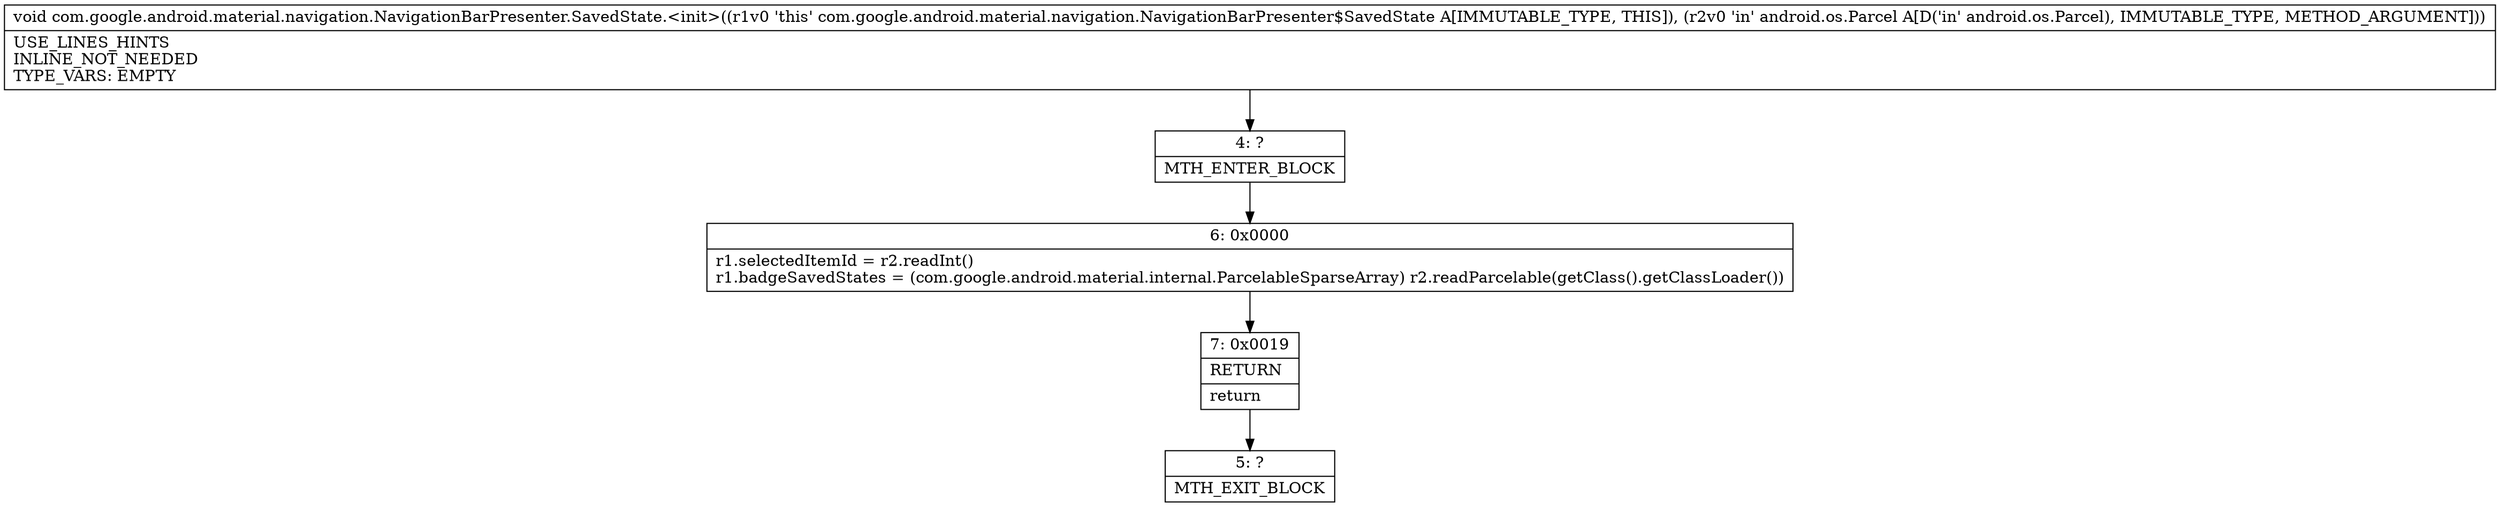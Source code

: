 digraph "CFG forcom.google.android.material.navigation.NavigationBarPresenter.SavedState.\<init\>(Landroid\/os\/Parcel;)V" {
Node_4 [shape=record,label="{4\:\ ?|MTH_ENTER_BLOCK\l}"];
Node_6 [shape=record,label="{6\:\ 0x0000|r1.selectedItemId = r2.readInt()\lr1.badgeSavedStates = (com.google.android.material.internal.ParcelableSparseArray) r2.readParcelable(getClass().getClassLoader())\l}"];
Node_7 [shape=record,label="{7\:\ 0x0019|RETURN\l|return\l}"];
Node_5 [shape=record,label="{5\:\ ?|MTH_EXIT_BLOCK\l}"];
MethodNode[shape=record,label="{void com.google.android.material.navigation.NavigationBarPresenter.SavedState.\<init\>((r1v0 'this' com.google.android.material.navigation.NavigationBarPresenter$SavedState A[IMMUTABLE_TYPE, THIS]), (r2v0 'in' android.os.Parcel A[D('in' android.os.Parcel), IMMUTABLE_TYPE, METHOD_ARGUMENT]))  | USE_LINES_HINTS\lINLINE_NOT_NEEDED\lTYPE_VARS: EMPTY\l}"];
MethodNode -> Node_4;Node_4 -> Node_6;
Node_6 -> Node_7;
Node_7 -> Node_5;
}

